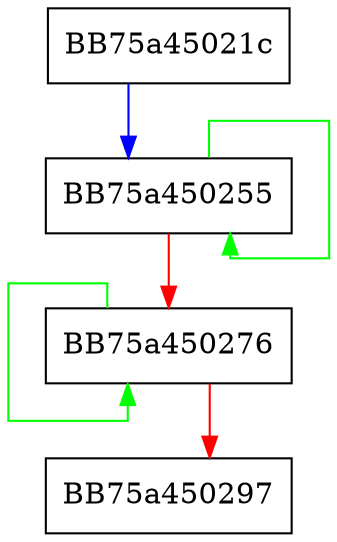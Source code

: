 digraph ComputeFlushPeriod {
  node [shape="box"];
  graph [splines=ortho];
  BB75a45021c -> BB75a450255 [color="blue"];
  BB75a450255 -> BB75a450255 [color="green"];
  BB75a450255 -> BB75a450276 [color="red"];
  BB75a450276 -> BB75a450276 [color="green"];
  BB75a450276 -> BB75a450297 [color="red"];
}